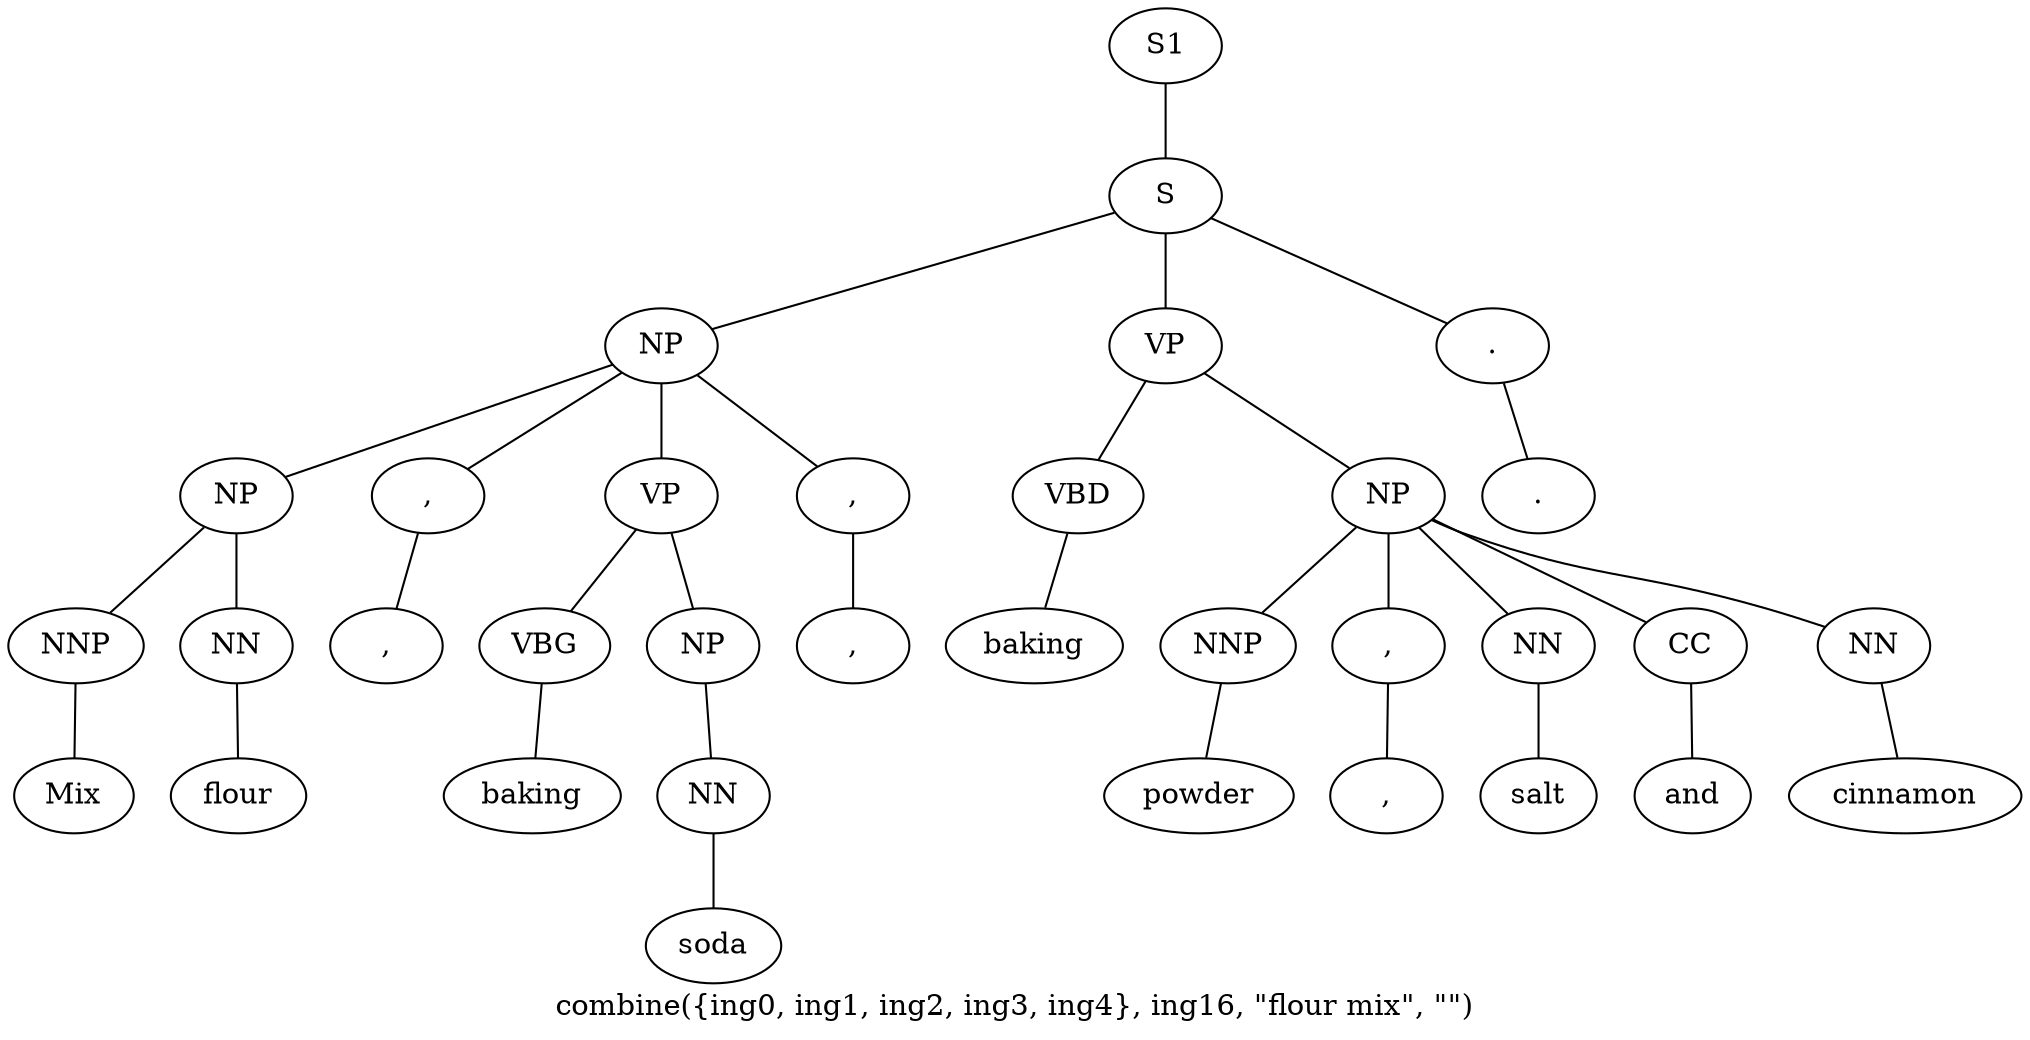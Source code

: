 graph SyntaxGraph {
	label = "combine({ing0, ing1, ing2, ing3, ing4}, ing16, \"flour mix\", \"\")";
	Node0 [label="S1"];
	Node1 [label="S"];
	Node2 [label="NP"];
	Node3 [label="NP"];
	Node4 [label="NNP"];
	Node5 [label="Mix"];
	Node6 [label="NN"];
	Node7 [label="flour"];
	Node8 [label=","];
	Node9 [label=","];
	Node10 [label="VP"];
	Node11 [label="VBG"];
	Node12 [label="baking"];
	Node13 [label="NP"];
	Node14 [label="NN"];
	Node15 [label="soda"];
	Node16 [label=","];
	Node17 [label=","];
	Node18 [label="VP"];
	Node19 [label="VBD"];
	Node20 [label="baking"];
	Node21 [label="NP"];
	Node22 [label="NNP"];
	Node23 [label="powder"];
	Node24 [label=","];
	Node25 [label=","];
	Node26 [label="NN"];
	Node27 [label="salt"];
	Node28 [label="CC"];
	Node29 [label="and"];
	Node30 [label="NN"];
	Node31 [label="cinnamon"];
	Node32 [label="."];
	Node33 [label="."];

	Node0 -- Node1;
	Node1 -- Node2;
	Node1 -- Node18;
	Node1 -- Node32;
	Node2 -- Node3;
	Node2 -- Node8;
	Node2 -- Node10;
	Node2 -- Node16;
	Node3 -- Node4;
	Node3 -- Node6;
	Node4 -- Node5;
	Node6 -- Node7;
	Node8 -- Node9;
	Node10 -- Node11;
	Node10 -- Node13;
	Node11 -- Node12;
	Node13 -- Node14;
	Node14 -- Node15;
	Node16 -- Node17;
	Node18 -- Node19;
	Node18 -- Node21;
	Node19 -- Node20;
	Node21 -- Node22;
	Node21 -- Node24;
	Node21 -- Node26;
	Node21 -- Node28;
	Node21 -- Node30;
	Node22 -- Node23;
	Node24 -- Node25;
	Node26 -- Node27;
	Node28 -- Node29;
	Node30 -- Node31;
	Node32 -- Node33;
}